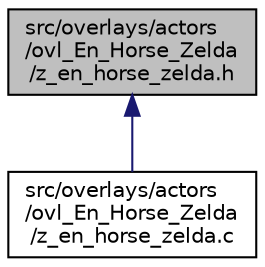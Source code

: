 digraph "src/overlays/actors/ovl_En_Horse_Zelda/z_en_horse_zelda.h"
{
 // LATEX_PDF_SIZE
  edge [fontname="Helvetica",fontsize="10",labelfontname="Helvetica",labelfontsize="10"];
  node [fontname="Helvetica",fontsize="10",shape=record];
  Node1 [label="src/overlays/actors\l/ovl_En_Horse_Zelda\l/z_en_horse_zelda.h",height=0.2,width=0.4,color="black", fillcolor="grey75", style="filled", fontcolor="black",tooltip=" "];
  Node1 -> Node2 [dir="back",color="midnightblue",fontsize="10",style="solid",fontname="Helvetica"];
  Node2 [label="src/overlays/actors\l/ovl_En_Horse_Zelda\l/z_en_horse_zelda.c",height=0.2,width=0.4,color="black", fillcolor="white", style="filled",URL="$d3/dbd/z__en__horse__zelda_8c.html",tooltip=" "];
}
